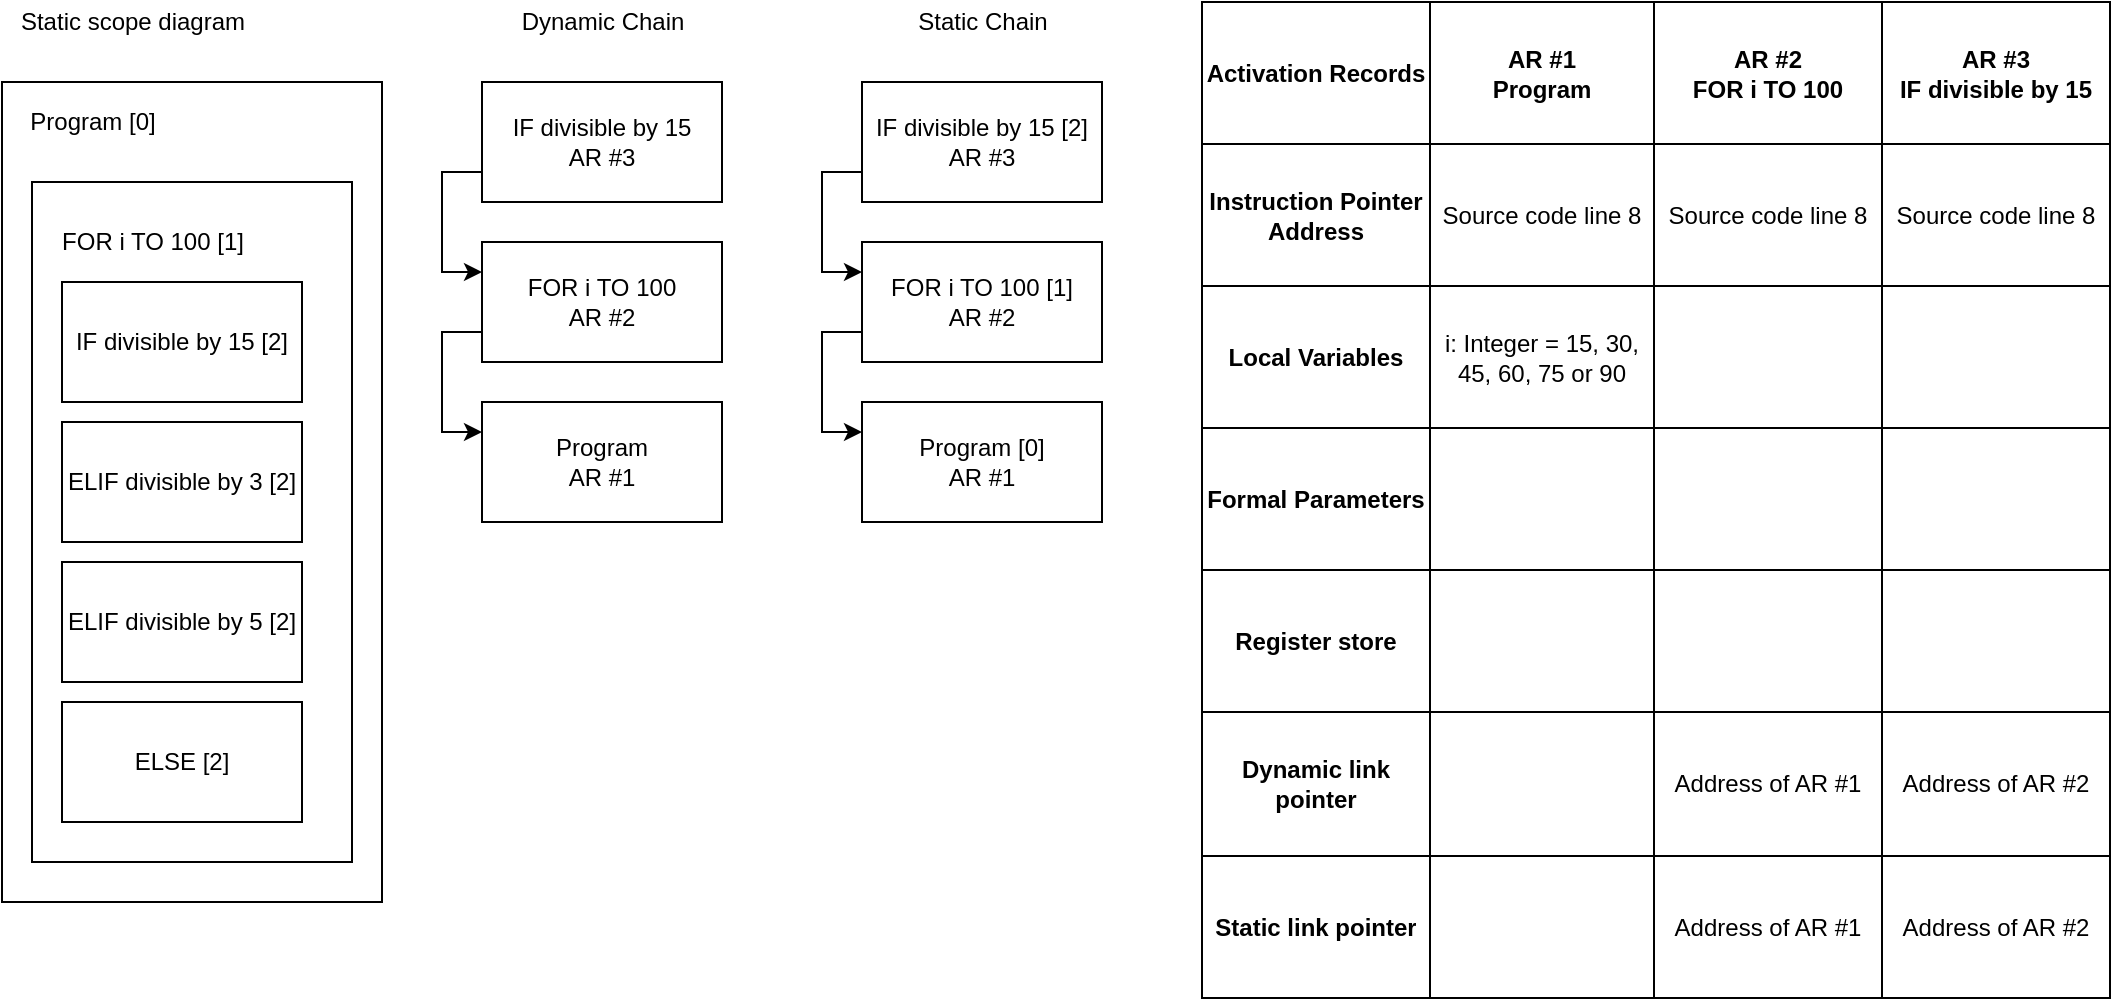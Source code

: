 <mxfile version="13.6.4" type="device"><diagram id="ygoeFdp4kq-9XovCh8zI" name="Page-1"><mxGraphModel dx="1662" dy="713" grid="0" gridSize="10" guides="1" tooltips="1" connect="1" arrows="1" fold="1" page="0" pageScale="1" pageWidth="827" pageHeight="1169" math="0" shadow="0"><root><mxCell id="0"/><mxCell id="1" parent="0"/><mxCell id="aDDSLFi2w-BPiWGjSsqK-1" value="" style="rounded=0;whiteSpace=wrap;html=1;" parent="1" vertex="1"><mxGeometry x="10" y="50" width="190" height="410" as="geometry"/></mxCell><mxCell id="aDDSLFi2w-BPiWGjSsqK-2" value="Program [0]" style="text;html=1;align=center;verticalAlign=middle;resizable=0;points=[];autosize=1;" parent="1" vertex="1"><mxGeometry x="15" y="60" width="80" height="20" as="geometry"/></mxCell><mxCell id="aDDSLFi2w-BPiWGjSsqK-3" value="" style="rounded=0;whiteSpace=wrap;html=1;" parent="1" vertex="1"><mxGeometry x="25" y="100" width="160" height="340" as="geometry"/></mxCell><mxCell id="aDDSLFi2w-BPiWGjSsqK-4" value="FOR i TO 100 [1]" style="text;html=1;align=center;verticalAlign=middle;resizable=0;points=[];autosize=1;" parent="1" vertex="1"><mxGeometry x="30" y="120" width="110" height="20" as="geometry"/></mxCell><mxCell id="aDDSLFi2w-BPiWGjSsqK-5" value="IF divisible by 15 [2]" style="rounded=0;whiteSpace=wrap;html=1;" parent="1" vertex="1"><mxGeometry x="40" y="150" width="120" height="60" as="geometry"/></mxCell><mxCell id="aDDSLFi2w-BPiWGjSsqK-6" value="ELIF divisible by 3 [2]" style="rounded=0;whiteSpace=wrap;html=1;" parent="1" vertex="1"><mxGeometry x="40" y="220" width="120" height="60" as="geometry"/></mxCell><mxCell id="aDDSLFi2w-BPiWGjSsqK-7" value="ELIF divisible by 5 [2]" style="rounded=0;whiteSpace=wrap;html=1;" parent="1" vertex="1"><mxGeometry x="40" y="290" width="120" height="60" as="geometry"/></mxCell><mxCell id="aDDSLFi2w-BPiWGjSsqK-8" value="ELSE [2]" style="rounded=0;whiteSpace=wrap;html=1;" parent="1" vertex="1"><mxGeometry x="40" y="360" width="120" height="60" as="geometry"/></mxCell><mxCell id="aDDSLFi2w-BPiWGjSsqK-9" value="Dynamic Chain" style="text;html=1;align=center;verticalAlign=middle;resizable=0;points=[];autosize=1;" parent="1" vertex="1"><mxGeometry x="260" y="10" width="100" height="20" as="geometry"/></mxCell><mxCell id="aDDSLFi2w-BPiWGjSsqK-10" value="Program&lt;br&gt;AR #1" style="rounded=0;whiteSpace=wrap;html=1;" parent="1" vertex="1"><mxGeometry x="250" y="210" width="120" height="60" as="geometry"/></mxCell><mxCell id="aDDSLFi2w-BPiWGjSsqK-12" style="edgeStyle=orthogonalEdgeStyle;rounded=0;orthogonalLoop=1;jettySize=auto;html=1;exitX=0;exitY=0.75;exitDx=0;exitDy=0;entryX=0;entryY=0.25;entryDx=0;entryDy=0;" parent="1" source="aDDSLFi2w-BPiWGjSsqK-11" target="aDDSLFi2w-BPiWGjSsqK-10" edge="1"><mxGeometry relative="1" as="geometry"/></mxCell><mxCell id="aDDSLFi2w-BPiWGjSsqK-11" value="FOR i TO 100&lt;br&gt;AR #2" style="rounded=0;whiteSpace=wrap;html=1;" parent="1" vertex="1"><mxGeometry x="250" y="130" width="120" height="60" as="geometry"/></mxCell><mxCell id="aDDSLFi2w-BPiWGjSsqK-14" style="edgeStyle=orthogonalEdgeStyle;rounded=0;orthogonalLoop=1;jettySize=auto;html=1;exitX=0;exitY=0.75;exitDx=0;exitDy=0;entryX=0;entryY=0.25;entryDx=0;entryDy=0;" parent="1" source="aDDSLFi2w-BPiWGjSsqK-13" target="aDDSLFi2w-BPiWGjSsqK-11" edge="1"><mxGeometry relative="1" as="geometry"/></mxCell><mxCell id="aDDSLFi2w-BPiWGjSsqK-13" value="IF divisible by 15&lt;br&gt;AR #3" style="rounded=0;whiteSpace=wrap;html=1;" parent="1" vertex="1"><mxGeometry x="250" y="50" width="120" height="60" as="geometry"/></mxCell><mxCell id="aDDSLFi2w-BPiWGjSsqK-15" value="Static scope diagram" style="text;html=1;align=center;verticalAlign=middle;resizable=0;points=[];autosize=1;" parent="1" vertex="1"><mxGeometry x="10" y="10" width="130" height="20" as="geometry"/></mxCell><mxCell id="aDDSLFi2w-BPiWGjSsqK-16" value="Static Chain" style="text;html=1;align=center;verticalAlign=middle;resizable=0;points=[];autosize=1;" parent="1" vertex="1"><mxGeometry x="460" y="10" width="80" height="20" as="geometry"/></mxCell><mxCell id="aDDSLFi2w-BPiWGjSsqK-17" value="Program [0]&lt;br&gt;AR #1" style="rounded=0;whiteSpace=wrap;html=1;" parent="1" vertex="1"><mxGeometry x="440" y="210" width="120" height="60" as="geometry"/></mxCell><mxCell id="aDDSLFi2w-BPiWGjSsqK-18" style="edgeStyle=orthogonalEdgeStyle;rounded=0;orthogonalLoop=1;jettySize=auto;html=1;exitX=0;exitY=0.75;exitDx=0;exitDy=0;entryX=0;entryY=0.25;entryDx=0;entryDy=0;" parent="1" source="aDDSLFi2w-BPiWGjSsqK-19" target="aDDSLFi2w-BPiWGjSsqK-17" edge="1"><mxGeometry relative="1" as="geometry"/></mxCell><mxCell id="aDDSLFi2w-BPiWGjSsqK-19" value="FOR i TO 100 [1]&lt;br&gt;AR #2" style="rounded=0;whiteSpace=wrap;html=1;" parent="1" vertex="1"><mxGeometry x="440" y="130" width="120" height="60" as="geometry"/></mxCell><mxCell id="aDDSLFi2w-BPiWGjSsqK-20" style="edgeStyle=orthogonalEdgeStyle;rounded=0;orthogonalLoop=1;jettySize=auto;html=1;exitX=0;exitY=0.75;exitDx=0;exitDy=0;entryX=0;entryY=0.25;entryDx=0;entryDy=0;" parent="1" source="aDDSLFi2w-BPiWGjSsqK-21" target="aDDSLFi2w-BPiWGjSsqK-19" edge="1"><mxGeometry relative="1" as="geometry"/></mxCell><mxCell id="aDDSLFi2w-BPiWGjSsqK-21" value="IF divisible by 15 [2]&lt;br&gt;AR #3" style="rounded=0;whiteSpace=wrap;html=1;" parent="1" vertex="1"><mxGeometry x="440" y="50" width="120" height="60" as="geometry"/></mxCell><mxCell id="aDDSLFi2w-BPiWGjSsqK-27" value="" style="shape=table;html=1;whiteSpace=wrap;startSize=0;container=1;collapsible=0;childLayout=tableLayout;" parent="1" vertex="1"><mxGeometry x="610" y="10" width="454" height="498" as="geometry"/></mxCell><mxCell id="aDDSLFi2w-BPiWGjSsqK-28" value="" style="shape=partialRectangle;html=1;whiteSpace=wrap;collapsible=0;dropTarget=0;pointerEvents=0;fillColor=none;top=0;left=0;bottom=0;right=0;points=[[0,0.5],[1,0.5]];portConstraint=eastwest;" parent="aDDSLFi2w-BPiWGjSsqK-27" vertex="1"><mxGeometry width="454" height="71" as="geometry"/></mxCell><mxCell id="aDDSLFi2w-BPiWGjSsqK-29" value="&lt;b&gt;Activation Records&lt;/b&gt;" style="shape=partialRectangle;html=1;whiteSpace=wrap;connectable=0;fillColor=none;top=0;left=0;bottom=0;right=0;overflow=hidden;" parent="aDDSLFi2w-BPiWGjSsqK-28" vertex="1"><mxGeometry width="114" height="71" as="geometry"/></mxCell><mxCell id="aDDSLFi2w-BPiWGjSsqK-30" value="&lt;b&gt;AR #1&lt;br&gt;Program&lt;/b&gt;" style="shape=partialRectangle;html=1;whiteSpace=wrap;connectable=0;fillColor=none;top=0;left=0;bottom=0;right=0;overflow=hidden;" parent="aDDSLFi2w-BPiWGjSsqK-28" vertex="1"><mxGeometry x="114" width="112" height="71" as="geometry"/></mxCell><mxCell id="aDDSLFi2w-BPiWGjSsqK-31" value="&lt;b&gt;AR #2&lt;br&gt;FOR i TO 100&lt;/b&gt;" style="shape=partialRectangle;html=1;whiteSpace=wrap;connectable=0;fillColor=none;top=0;left=0;bottom=0;right=0;overflow=hidden;" parent="aDDSLFi2w-BPiWGjSsqK-28" vertex="1"><mxGeometry x="226" width="114" height="71" as="geometry"/></mxCell><mxCell id="aDDSLFi2w-BPiWGjSsqK-70" value="&lt;b&gt;AR #3&lt;br&gt;IF divisible by 15&lt;/b&gt;" style="shape=partialRectangle;html=1;whiteSpace=wrap;connectable=0;fillColor=none;top=0;left=0;bottom=0;right=0;overflow=hidden;" parent="aDDSLFi2w-BPiWGjSsqK-28" vertex="1"><mxGeometry x="340" width="114" height="71" as="geometry"/></mxCell><mxCell id="aDDSLFi2w-BPiWGjSsqK-32" value="" style="shape=partialRectangle;html=1;whiteSpace=wrap;collapsible=0;dropTarget=0;pointerEvents=0;fillColor=none;top=0;left=0;bottom=0;right=0;points=[[0,0.5],[1,0.5]];portConstraint=eastwest;" parent="aDDSLFi2w-BPiWGjSsqK-27" vertex="1"><mxGeometry y="71" width="454" height="71" as="geometry"/></mxCell><mxCell id="aDDSLFi2w-BPiWGjSsqK-33" value="&lt;b&gt;Instruction Pointer Address&lt;/b&gt;" style="shape=partialRectangle;html=1;whiteSpace=wrap;connectable=0;fillColor=none;top=0;left=0;bottom=0;right=0;overflow=hidden;" parent="aDDSLFi2w-BPiWGjSsqK-32" vertex="1"><mxGeometry width="114" height="71" as="geometry"/></mxCell><mxCell id="aDDSLFi2w-BPiWGjSsqK-34" value="Source code line 8" style="shape=partialRectangle;html=1;whiteSpace=wrap;connectable=0;fillColor=none;top=0;left=0;bottom=0;right=0;overflow=hidden;" parent="aDDSLFi2w-BPiWGjSsqK-32" vertex="1"><mxGeometry x="114" width="112" height="71" as="geometry"/></mxCell><mxCell id="aDDSLFi2w-BPiWGjSsqK-35" value="&lt;span&gt;Source code line 8&lt;/span&gt;" style="shape=partialRectangle;html=1;whiteSpace=wrap;connectable=0;fillColor=none;top=0;left=0;bottom=0;right=0;overflow=hidden;" parent="aDDSLFi2w-BPiWGjSsqK-32" vertex="1"><mxGeometry x="226" width="114" height="71" as="geometry"/></mxCell><mxCell id="aDDSLFi2w-BPiWGjSsqK-71" value="&lt;span&gt;Source code line 8&lt;/span&gt;" style="shape=partialRectangle;html=1;whiteSpace=wrap;connectable=0;fillColor=none;top=0;left=0;bottom=0;right=0;overflow=hidden;" parent="aDDSLFi2w-BPiWGjSsqK-32" vertex="1"><mxGeometry x="340" width="114" height="71" as="geometry"/></mxCell><mxCell id="aDDSLFi2w-BPiWGjSsqK-36" value="" style="shape=partialRectangle;html=1;whiteSpace=wrap;collapsible=0;dropTarget=0;pointerEvents=0;fillColor=none;top=0;left=0;bottom=0;right=0;points=[[0,0.5],[1,0.5]];portConstraint=eastwest;" parent="aDDSLFi2w-BPiWGjSsqK-27" vertex="1"><mxGeometry y="142" width="454" height="71" as="geometry"/></mxCell><mxCell id="aDDSLFi2w-BPiWGjSsqK-37" value="&lt;b&gt;Local Variables&lt;/b&gt;" style="shape=partialRectangle;html=1;whiteSpace=wrap;connectable=0;fillColor=none;top=0;left=0;bottom=0;right=0;overflow=hidden;" parent="aDDSLFi2w-BPiWGjSsqK-36" vertex="1"><mxGeometry width="114" height="71" as="geometry"/></mxCell><mxCell id="aDDSLFi2w-BPiWGjSsqK-38" value="i: Integer = 15, 30, 45, 60, 75 or 90" style="shape=partialRectangle;html=1;whiteSpace=wrap;connectable=0;fillColor=none;top=0;left=0;bottom=0;right=0;overflow=hidden;" parent="aDDSLFi2w-BPiWGjSsqK-36" vertex="1"><mxGeometry x="114" width="112" height="71" as="geometry"/></mxCell><mxCell id="aDDSLFi2w-BPiWGjSsqK-39" value="" style="shape=partialRectangle;html=1;whiteSpace=wrap;connectable=0;fillColor=none;top=0;left=0;bottom=0;right=0;overflow=hidden;" parent="aDDSLFi2w-BPiWGjSsqK-36" vertex="1"><mxGeometry x="226" width="114" height="71" as="geometry"/></mxCell><mxCell id="aDDSLFi2w-BPiWGjSsqK-72" style="shape=partialRectangle;html=1;whiteSpace=wrap;connectable=0;fillColor=none;top=0;left=0;bottom=0;right=0;overflow=hidden;" parent="aDDSLFi2w-BPiWGjSsqK-36" vertex="1"><mxGeometry x="340" width="114" height="71" as="geometry"/></mxCell><mxCell id="aDDSLFi2w-BPiWGjSsqK-40" value="" style="shape=partialRectangle;html=1;whiteSpace=wrap;collapsible=0;dropTarget=0;pointerEvents=0;fillColor=none;top=0;left=0;bottom=0;right=0;points=[[0,0.5],[1,0.5]];portConstraint=eastwest;" parent="aDDSLFi2w-BPiWGjSsqK-27" vertex="1"><mxGeometry y="213" width="454" height="71" as="geometry"/></mxCell><mxCell id="aDDSLFi2w-BPiWGjSsqK-41" value="&lt;b&gt;Formal Parameters&lt;/b&gt;" style="shape=partialRectangle;html=1;whiteSpace=wrap;connectable=0;fillColor=none;top=0;left=0;bottom=0;right=0;overflow=hidden;" parent="aDDSLFi2w-BPiWGjSsqK-40" vertex="1"><mxGeometry width="114" height="71" as="geometry"/></mxCell><mxCell id="aDDSLFi2w-BPiWGjSsqK-42" value="" style="shape=partialRectangle;html=1;whiteSpace=wrap;connectable=0;fillColor=none;top=0;left=0;bottom=0;right=0;overflow=hidden;" parent="aDDSLFi2w-BPiWGjSsqK-40" vertex="1"><mxGeometry x="114" width="112" height="71" as="geometry"/></mxCell><mxCell id="aDDSLFi2w-BPiWGjSsqK-43" value="" style="shape=partialRectangle;html=1;whiteSpace=wrap;connectable=0;fillColor=none;top=0;left=0;bottom=0;right=0;overflow=hidden;" parent="aDDSLFi2w-BPiWGjSsqK-40" vertex="1"><mxGeometry x="226" width="114" height="71" as="geometry"/></mxCell><mxCell id="aDDSLFi2w-BPiWGjSsqK-73" style="shape=partialRectangle;html=1;whiteSpace=wrap;connectable=0;fillColor=none;top=0;left=0;bottom=0;right=0;overflow=hidden;" parent="aDDSLFi2w-BPiWGjSsqK-40" vertex="1"><mxGeometry x="340" width="114" height="71" as="geometry"/></mxCell><mxCell id="aDDSLFi2w-BPiWGjSsqK-44" value="" style="shape=partialRectangle;html=1;whiteSpace=wrap;collapsible=0;dropTarget=0;pointerEvents=0;fillColor=none;top=0;left=0;bottom=0;right=0;points=[[0,0.5],[1,0.5]];portConstraint=eastwest;" parent="aDDSLFi2w-BPiWGjSsqK-27" vertex="1"><mxGeometry y="284" width="454" height="71" as="geometry"/></mxCell><mxCell id="aDDSLFi2w-BPiWGjSsqK-45" value="&lt;b&gt;Register store&lt;/b&gt;" style="shape=partialRectangle;html=1;whiteSpace=wrap;connectable=0;fillColor=none;top=0;left=0;bottom=0;right=0;overflow=hidden;" parent="aDDSLFi2w-BPiWGjSsqK-44" vertex="1"><mxGeometry width="114" height="71" as="geometry"/></mxCell><mxCell id="aDDSLFi2w-BPiWGjSsqK-46" value="" style="shape=partialRectangle;html=1;whiteSpace=wrap;connectable=0;fillColor=none;top=0;left=0;bottom=0;right=0;overflow=hidden;" parent="aDDSLFi2w-BPiWGjSsqK-44" vertex="1"><mxGeometry x="114" width="112" height="71" as="geometry"/></mxCell><mxCell id="aDDSLFi2w-BPiWGjSsqK-47" value="" style="shape=partialRectangle;html=1;whiteSpace=wrap;connectable=0;fillColor=none;top=0;left=0;bottom=0;right=0;overflow=hidden;" parent="aDDSLFi2w-BPiWGjSsqK-44" vertex="1"><mxGeometry x="226" width="114" height="71" as="geometry"/></mxCell><mxCell id="aDDSLFi2w-BPiWGjSsqK-74" style="shape=partialRectangle;html=1;whiteSpace=wrap;connectable=0;fillColor=none;top=0;left=0;bottom=0;right=0;overflow=hidden;" parent="aDDSLFi2w-BPiWGjSsqK-44" vertex="1"><mxGeometry x="340" width="114" height="71" as="geometry"/></mxCell><mxCell id="aDDSLFi2w-BPiWGjSsqK-48" value="" style="shape=partialRectangle;html=1;whiteSpace=wrap;collapsible=0;dropTarget=0;pointerEvents=0;fillColor=none;top=0;left=0;bottom=0;right=0;points=[[0,0.5],[1,0.5]];portConstraint=eastwest;" parent="aDDSLFi2w-BPiWGjSsqK-27" vertex="1"><mxGeometry y="355" width="454" height="72" as="geometry"/></mxCell><mxCell id="aDDSLFi2w-BPiWGjSsqK-49" value="&lt;b&gt;Dynamic link pointer&lt;/b&gt;" style="shape=partialRectangle;html=1;whiteSpace=wrap;connectable=0;fillColor=none;top=0;left=0;bottom=0;right=0;overflow=hidden;" parent="aDDSLFi2w-BPiWGjSsqK-48" vertex="1"><mxGeometry width="114" height="72" as="geometry"/></mxCell><mxCell id="aDDSLFi2w-BPiWGjSsqK-50" value="" style="shape=partialRectangle;html=1;whiteSpace=wrap;connectable=0;fillColor=none;top=0;left=0;bottom=0;right=0;overflow=hidden;" parent="aDDSLFi2w-BPiWGjSsqK-48" vertex="1"><mxGeometry x="114" width="112" height="72" as="geometry"/></mxCell><mxCell id="aDDSLFi2w-BPiWGjSsqK-51" value="Address of AR #1" style="shape=partialRectangle;html=1;whiteSpace=wrap;connectable=0;fillColor=none;top=0;left=0;bottom=0;right=0;overflow=hidden;" parent="aDDSLFi2w-BPiWGjSsqK-48" vertex="1"><mxGeometry x="226" width="114" height="72" as="geometry"/></mxCell><mxCell id="aDDSLFi2w-BPiWGjSsqK-75" value="&lt;span&gt;Address of AR #2&lt;/span&gt;" style="shape=partialRectangle;html=1;whiteSpace=wrap;connectable=0;fillColor=none;top=0;left=0;bottom=0;right=0;overflow=hidden;" parent="aDDSLFi2w-BPiWGjSsqK-48" vertex="1"><mxGeometry x="340" width="114" height="72" as="geometry"/></mxCell><mxCell id="aDDSLFi2w-BPiWGjSsqK-52" value="" style="shape=partialRectangle;html=1;whiteSpace=wrap;collapsible=0;dropTarget=0;pointerEvents=0;fillColor=none;top=0;left=0;bottom=0;right=0;points=[[0,0.5],[1,0.5]];portConstraint=eastwest;" parent="aDDSLFi2w-BPiWGjSsqK-27" vertex="1"><mxGeometry y="427" width="454" height="71" as="geometry"/></mxCell><mxCell id="aDDSLFi2w-BPiWGjSsqK-53" value="&lt;b&gt;Static link pointer&lt;/b&gt;" style="shape=partialRectangle;html=1;whiteSpace=wrap;connectable=0;fillColor=none;top=0;left=0;bottom=0;right=0;overflow=hidden;" parent="aDDSLFi2w-BPiWGjSsqK-52" vertex="1"><mxGeometry width="114" height="71" as="geometry"/></mxCell><mxCell id="aDDSLFi2w-BPiWGjSsqK-54" value="" style="shape=partialRectangle;html=1;whiteSpace=wrap;connectable=0;fillColor=none;top=0;left=0;bottom=0;right=0;overflow=hidden;" parent="aDDSLFi2w-BPiWGjSsqK-52" vertex="1"><mxGeometry x="114" width="112" height="71" as="geometry"/></mxCell><mxCell id="aDDSLFi2w-BPiWGjSsqK-55" value="&lt;span&gt;Address of AR #1&lt;/span&gt;" style="shape=partialRectangle;html=1;whiteSpace=wrap;connectable=0;fillColor=none;top=0;left=0;bottom=0;right=0;overflow=hidden;" parent="aDDSLFi2w-BPiWGjSsqK-52" vertex="1"><mxGeometry x="226" width="114" height="71" as="geometry"/></mxCell><mxCell id="aDDSLFi2w-BPiWGjSsqK-76" value="&lt;span&gt;Address of AR #2&lt;/span&gt;" style="shape=partialRectangle;html=1;whiteSpace=wrap;connectable=0;fillColor=none;top=0;left=0;bottom=0;right=0;overflow=hidden;" parent="aDDSLFi2w-BPiWGjSsqK-52" vertex="1"><mxGeometry x="340" width="114" height="71" as="geometry"/></mxCell></root></mxGraphModel></diagram></mxfile>
